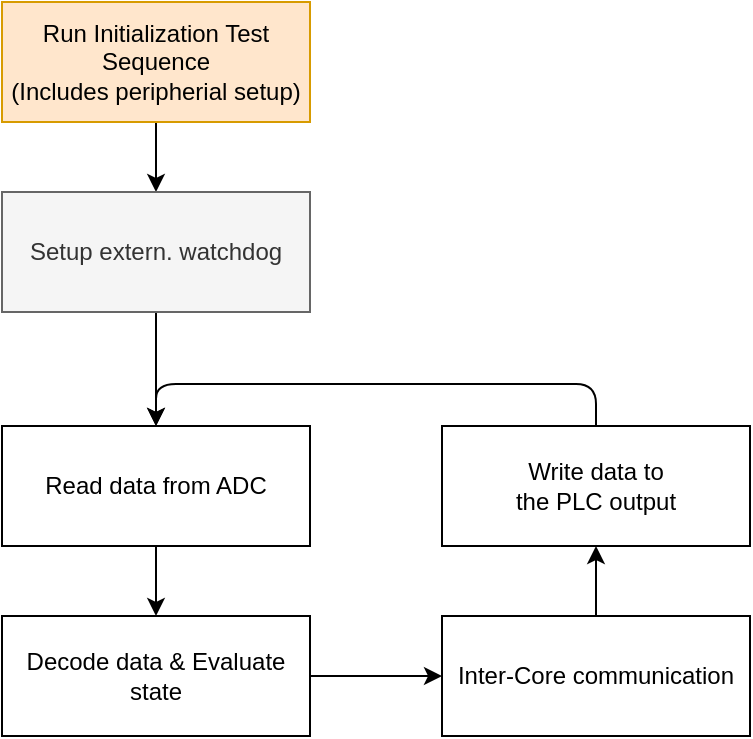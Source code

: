 <mxfile scale="3" border="0">
    <diagram id="LzTGRrPrDBO6Tm46XuKC" name="Page-1">
        <mxGraphModel dx="3834" dy="2339" grid="0" gridSize="10" guides="1" tooltips="1" connect="1" arrows="1" fold="1" page="0" pageScale="1" pageWidth="1600" pageHeight="1200" math="0" shadow="0">
            <root>
                <mxCell id="0"/>
                <mxCell id="1" parent="0"/>
                <mxCell id="270" style="edgeStyle=orthogonalEdgeStyle;html=1;exitX=0.5;exitY=1;exitDx=0;exitDy=0;entryX=0.5;entryY=0;entryDx=0;entryDy=0;" parent="1" edge="1">
                    <mxGeometry relative="1" as="geometry">
                        <Array as="points">
                            <mxPoint x="-2393" y="-107"/>
                            <mxPoint x="-2276" y="-107"/>
                            <mxPoint x="-2276" y="-551"/>
                            <mxPoint x="-2393" y="-551"/>
                        </Array>
                        <mxPoint x="-2392.5" y="-518" as="targetPoint"/>
                    </mxGeometry>
                </mxCell>
                <mxCell id="163" value="Read data from ADC" style="rounded=0;whiteSpace=wrap;html=1;" parent="1" vertex="1">
                    <mxGeometry x="-2197" y="-944" width="154" height="60" as="geometry"/>
                </mxCell>
                <mxCell id="278" style="edgeStyle=none;html=1;exitX=1;exitY=0.5;exitDx=0;exitDy=0;" parent="1" source="164" target="165" edge="1">
                    <mxGeometry relative="1" as="geometry"/>
                </mxCell>
                <mxCell id="164" value="Decode data &amp;amp; Evaluate state" style="rounded=0;whiteSpace=wrap;html=1;" parent="1" vertex="1">
                    <mxGeometry x="-2197" y="-849" width="154" height="60" as="geometry"/>
                </mxCell>
                <mxCell id="279" style="edgeStyle=none;html=1;exitX=0.5;exitY=0;exitDx=0;exitDy=0;" parent="1" source="165" target="169" edge="1">
                    <mxGeometry relative="1" as="geometry"/>
                </mxCell>
                <mxCell id="165" value="Inter-Core communication" style="rounded=0;whiteSpace=wrap;html=1;" parent="1" vertex="1">
                    <mxGeometry x="-1977" y="-849" width="154" height="60" as="geometry"/>
                </mxCell>
                <mxCell id="290" style="edgeStyle=orthogonalEdgeStyle;html=1;exitX=0.5;exitY=0;exitDx=0;exitDy=0;entryX=0.5;entryY=0;entryDx=0;entryDy=0;" parent="1" source="169" target="163" edge="1">
                    <mxGeometry relative="1" as="geometry">
                        <Array as="points">
                            <mxPoint x="-1900" y="-965"/>
                            <mxPoint x="-2120" y="-965"/>
                        </Array>
                    </mxGeometry>
                </mxCell>
                <mxCell id="169" value="Write data to&lt;br&gt;the PLC output" style="rounded=0;whiteSpace=wrap;html=1;" parent="1" vertex="1">
                    <mxGeometry x="-1977" y="-944" width="154" height="60" as="geometry"/>
                </mxCell>
                <mxCell id="274" style="edgeStyle=none;html=1;exitX=0.5;exitY=1;exitDx=0;exitDy=0;" parent="1" source="163" target="164" edge="1">
                    <mxGeometry relative="1" as="geometry">
                        <mxPoint x="-2120" y="-884" as="sourcePoint"/>
                    </mxGeometry>
                </mxCell>
                <mxCell id="292" style="edgeStyle=none;html=1;exitX=0.5;exitY=1;exitDx=0;exitDy=0;" parent="1" source="287" target="291" edge="1">
                    <mxGeometry relative="1" as="geometry"/>
                </mxCell>
                <mxCell id="287" value="Run Initialization Test Sequence&lt;br&gt;(Includes peripherial setup)" style="rounded=0;whiteSpace=wrap;html=1;fillColor=#ffe6cc;strokeColor=#d79b00;" parent="1" vertex="1">
                    <mxGeometry x="-2197" y="-1156" width="154" height="60" as="geometry"/>
                </mxCell>
                <mxCell id="293" style="edgeStyle=none;html=1;exitX=0.5;exitY=1;exitDx=0;exitDy=0;" parent="1" source="291" target="163" edge="1">
                    <mxGeometry relative="1" as="geometry"/>
                </mxCell>
                <mxCell id="291" value="Setup extern. watchdog" style="rounded=0;whiteSpace=wrap;html=1;fillColor=#f5f5f5;fontColor=#333333;strokeColor=#666666;" parent="1" vertex="1">
                    <mxGeometry x="-2197" y="-1061" width="154" height="60" as="geometry"/>
                </mxCell>
            </root>
        </mxGraphModel>
    </diagram>
</mxfile>
